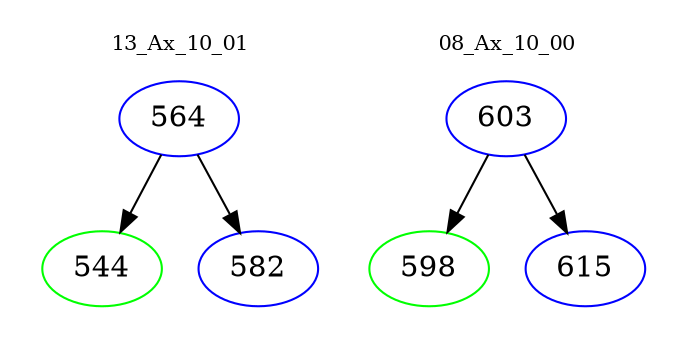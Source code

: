 digraph{
subgraph cluster_0 {
color = white
label = "13_Ax_10_01";
fontsize=10;
T0_564 [label="564", color="blue"]
T0_564 -> T0_544 [color="black"]
T0_544 [label="544", color="green"]
T0_564 -> T0_582 [color="black"]
T0_582 [label="582", color="blue"]
}
subgraph cluster_1 {
color = white
label = "08_Ax_10_00";
fontsize=10;
T1_603 [label="603", color="blue"]
T1_603 -> T1_598 [color="black"]
T1_598 [label="598", color="green"]
T1_603 -> T1_615 [color="black"]
T1_615 [label="615", color="blue"]
}
}
